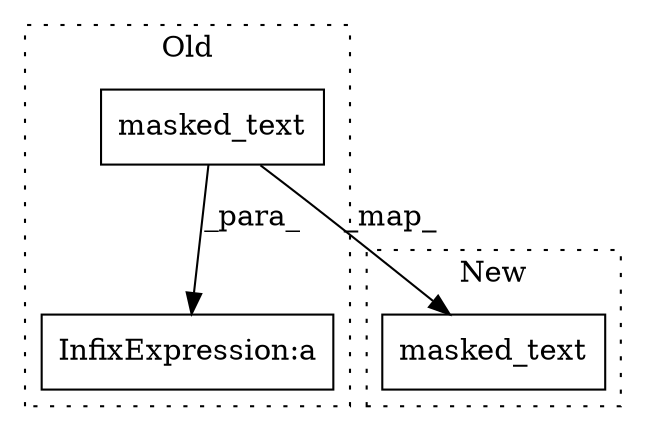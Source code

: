 digraph G {
subgraph cluster0 {
1 [label="masked_text" a="32" s="3211,3232" l="12,1" shape="box"];
3 [label="InfixExpression:a" a="27" s="3202" l="3" shape="box"];
label = "Old";
style="dotted";
}
subgraph cluster1 {
2 [label="masked_text" a="32" s="3532,3553" l="12,1" shape="box"];
label = "New";
style="dotted";
}
1 -> 3 [label="_para_"];
1 -> 2 [label="_map_"];
}